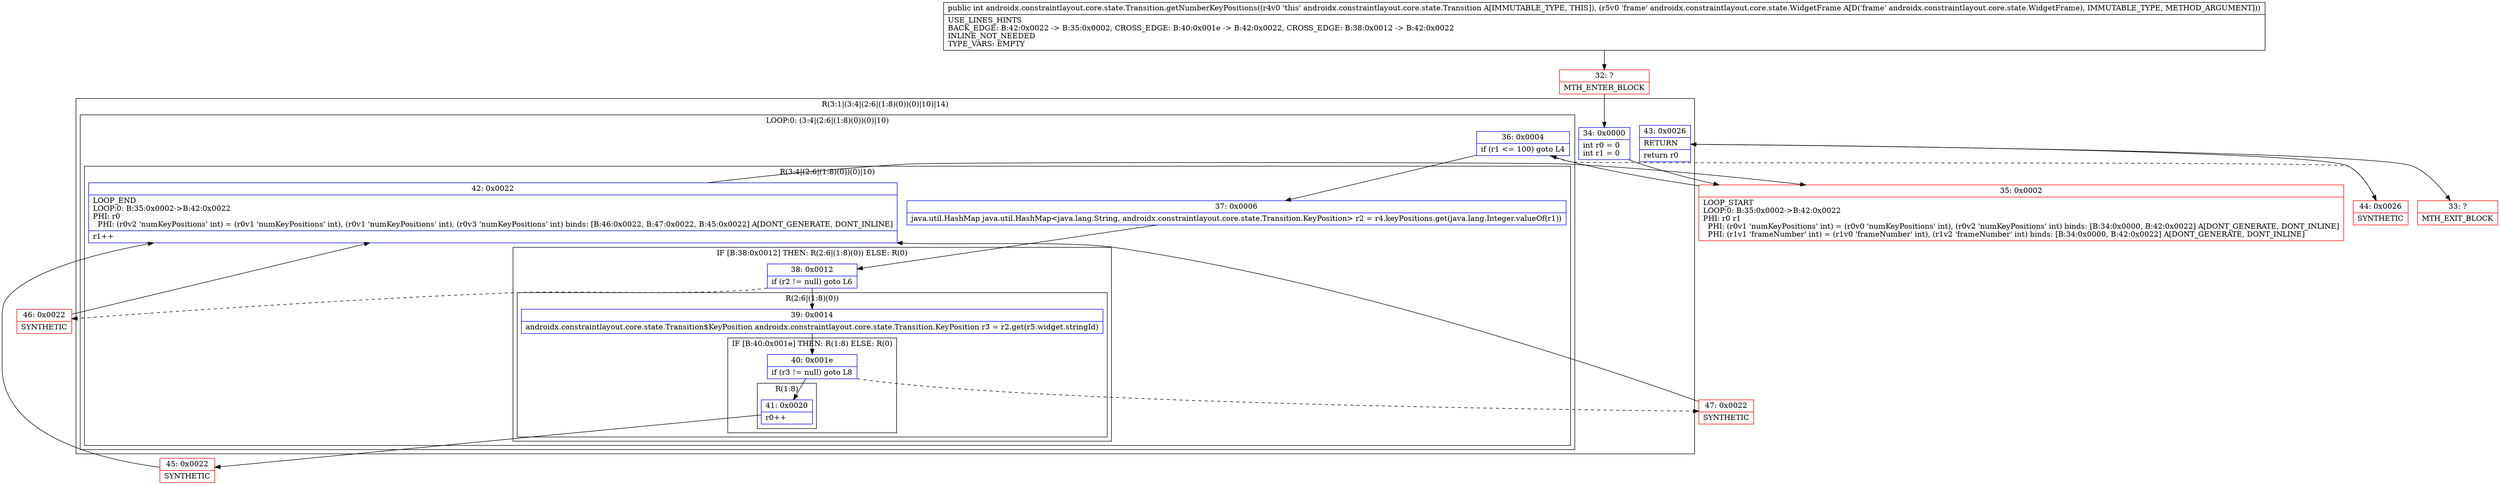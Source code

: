 digraph "CFG forandroidx.constraintlayout.core.state.Transition.getNumberKeyPositions(Landroidx\/constraintlayout\/core\/state\/WidgetFrame;)I" {
subgraph cluster_Region_964908453 {
label = "R(3:1|(3:4|(2:6|(1:8)(0))(0)|10)|14)";
node [shape=record,color=blue];
Node_34 [shape=record,label="{34\:\ 0x0000|int r0 = 0\lint r1 = 0\l}"];
subgraph cluster_LoopRegion_1573702268 {
label = "LOOP:0: (3:4|(2:6|(1:8)(0))(0)|10)";
node [shape=record,color=blue];
Node_36 [shape=record,label="{36\:\ 0x0004|if (r1 \<= 100) goto L4\l}"];
subgraph cluster_Region_394826629 {
label = "R(3:4|(2:6|(1:8)(0))(0)|10)";
node [shape=record,color=blue];
Node_37 [shape=record,label="{37\:\ 0x0006|java.util.HashMap java.util.HashMap\<java.lang.String, androidx.constraintlayout.core.state.Transition.KeyPosition\> r2 = r4.keyPositions.get(java.lang.Integer.valueOf(r1))\l}"];
subgraph cluster_IfRegion_881185452 {
label = "IF [B:38:0x0012] THEN: R(2:6|(1:8)(0)) ELSE: R(0)";
node [shape=record,color=blue];
Node_38 [shape=record,label="{38\:\ 0x0012|if (r2 != null) goto L6\l}"];
subgraph cluster_Region_2019148669 {
label = "R(2:6|(1:8)(0))";
node [shape=record,color=blue];
Node_39 [shape=record,label="{39\:\ 0x0014|androidx.constraintlayout.core.state.Transition$KeyPosition androidx.constraintlayout.core.state.Transition.KeyPosition r3 = r2.get(r5.widget.stringId)\l}"];
subgraph cluster_IfRegion_1132292384 {
label = "IF [B:40:0x001e] THEN: R(1:8) ELSE: R(0)";
node [shape=record,color=blue];
Node_40 [shape=record,label="{40\:\ 0x001e|if (r3 != null) goto L8\l}"];
subgraph cluster_Region_1034823638 {
label = "R(1:8)";
node [shape=record,color=blue];
Node_41 [shape=record,label="{41\:\ 0x0020|r0++\l}"];
}
subgraph cluster_Region_456474608 {
label = "R(0)";
node [shape=record,color=blue];
}
}
}
subgraph cluster_Region_1212191778 {
label = "R(0)";
node [shape=record,color=blue];
}
}
Node_42 [shape=record,label="{42\:\ 0x0022|LOOP_END\lLOOP:0: B:35:0x0002\-\>B:42:0x0022\lPHI: r0 \l  PHI: (r0v2 'numKeyPositions' int) = (r0v1 'numKeyPositions' int), (r0v1 'numKeyPositions' int), (r0v3 'numKeyPositions' int) binds: [B:46:0x0022, B:47:0x0022, B:45:0x0022] A[DONT_GENERATE, DONT_INLINE]\l|r1++\l}"];
}
}
Node_43 [shape=record,label="{43\:\ 0x0026|RETURN\l|return r0\l}"];
}
Node_32 [shape=record,color=red,label="{32\:\ ?|MTH_ENTER_BLOCK\l}"];
Node_35 [shape=record,color=red,label="{35\:\ 0x0002|LOOP_START\lLOOP:0: B:35:0x0002\-\>B:42:0x0022\lPHI: r0 r1 \l  PHI: (r0v1 'numKeyPositions' int) = (r0v0 'numKeyPositions' int), (r0v2 'numKeyPositions' int) binds: [B:34:0x0000, B:42:0x0022] A[DONT_GENERATE, DONT_INLINE]\l  PHI: (r1v1 'frameNumber' int) = (r1v0 'frameNumber' int), (r1v2 'frameNumber' int) binds: [B:34:0x0000, B:42:0x0022] A[DONT_GENERATE, DONT_INLINE]\l}"];
Node_45 [shape=record,color=red,label="{45\:\ 0x0022|SYNTHETIC\l}"];
Node_47 [shape=record,color=red,label="{47\:\ 0x0022|SYNTHETIC\l}"];
Node_46 [shape=record,color=red,label="{46\:\ 0x0022|SYNTHETIC\l}"];
Node_44 [shape=record,color=red,label="{44\:\ 0x0026|SYNTHETIC\l}"];
Node_33 [shape=record,color=red,label="{33\:\ ?|MTH_EXIT_BLOCK\l}"];
MethodNode[shape=record,label="{public int androidx.constraintlayout.core.state.Transition.getNumberKeyPositions((r4v0 'this' androidx.constraintlayout.core.state.Transition A[IMMUTABLE_TYPE, THIS]), (r5v0 'frame' androidx.constraintlayout.core.state.WidgetFrame A[D('frame' androidx.constraintlayout.core.state.WidgetFrame), IMMUTABLE_TYPE, METHOD_ARGUMENT]))  | USE_LINES_HINTS\lBACK_EDGE: B:42:0x0022 \-\> B:35:0x0002, CROSS_EDGE: B:40:0x001e \-\> B:42:0x0022, CROSS_EDGE: B:38:0x0012 \-\> B:42:0x0022\lINLINE_NOT_NEEDED\lTYPE_VARS: EMPTY\l}"];
MethodNode -> Node_32;Node_34 -> Node_35;
Node_36 -> Node_37;
Node_36 -> Node_44[style=dashed];
Node_37 -> Node_38;
Node_38 -> Node_39;
Node_38 -> Node_46[style=dashed];
Node_39 -> Node_40;
Node_40 -> Node_41;
Node_40 -> Node_47[style=dashed];
Node_41 -> Node_45;
Node_42 -> Node_35;
Node_43 -> Node_33;
Node_32 -> Node_34;
Node_35 -> Node_36;
Node_45 -> Node_42;
Node_47 -> Node_42;
Node_46 -> Node_42;
Node_44 -> Node_43;
}

